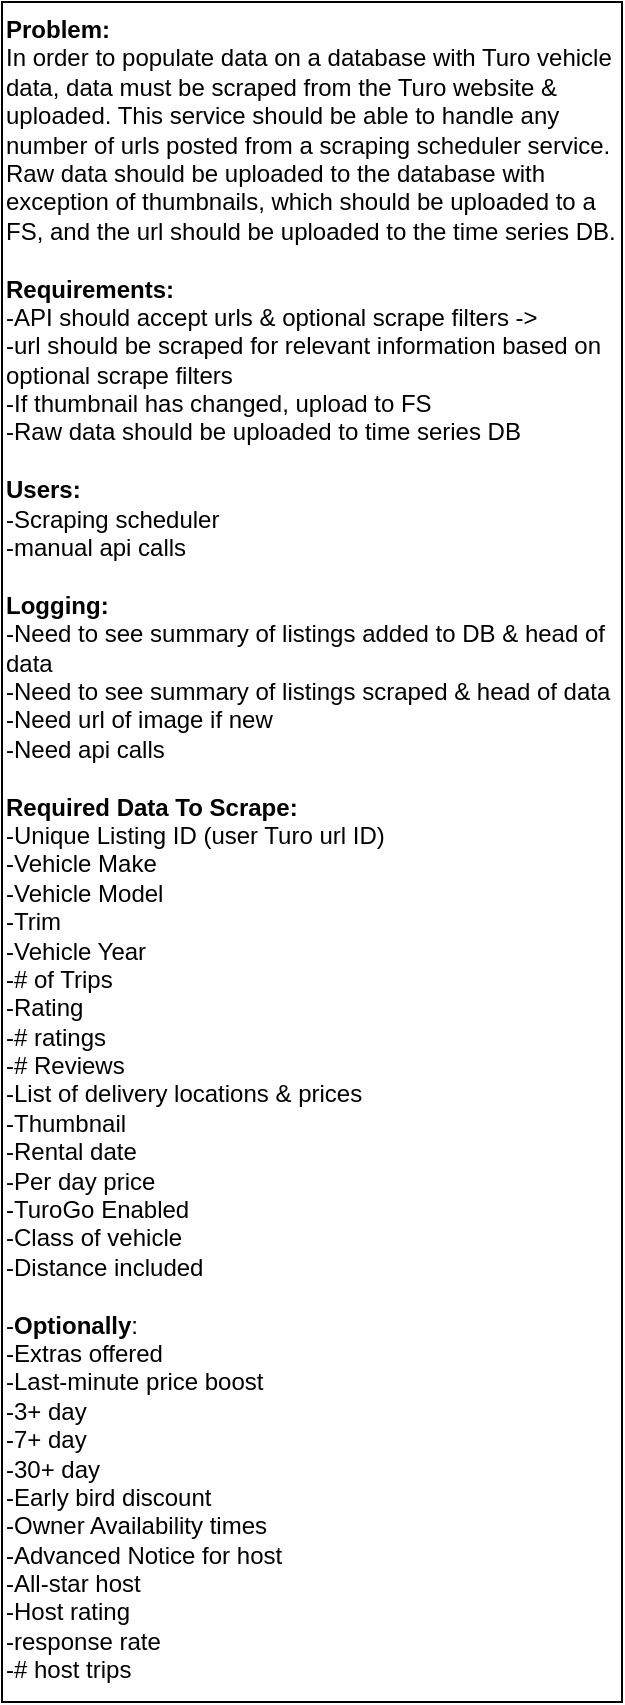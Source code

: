 <mxfile version="20.3.1" type="github" pages="6">
  <diagram id="caipq0Zi8jMYTzpVwic8" name="Problem">
    <mxGraphModel dx="865" dy="449" grid="1" gridSize="10" guides="1" tooltips="1" connect="1" arrows="1" fold="1" page="1" pageScale="1" pageWidth="850" pageHeight="1100" math="0" shadow="0">
      <root>
        <mxCell id="0" />
        <mxCell id="1" parent="0" />
        <mxCell id="sW1Mit5LW0IJ_BD4tYRS-1" value="&lt;b&gt;Problem:&lt;/b&gt;&lt;br&gt;In order to populate data on a database with Turo vehicle data, data must be scraped from the Turo website &amp;amp; uploaded. This service should be able to handle any number of urls posted from a scraping scheduler service. Raw data should be uploaded to the database with exception of thumbnails, which should be uploaded to a FS, and the url should be uploaded to the time series DB.&lt;br&gt;&lt;br&gt;&lt;b&gt;Requirements:&lt;br&gt;&lt;/b&gt;-API should accept urls &amp;amp; optional scrape filters -&amp;gt;&amp;nbsp;&lt;br&gt;-url should be scraped for relevant information based on optional scrape filters&lt;br&gt;-If thumbnail has changed, upload to FS&lt;br&gt;-Raw data should be uploaded to time series DB&lt;br&gt;&lt;br&gt;&lt;b&gt;Users:&lt;br&gt;&lt;/b&gt;-Scraping scheduler&lt;br&gt;-manual api calls&lt;br&gt;&lt;br&gt;&lt;b&gt;Logging:&lt;br&gt;&lt;/b&gt;-Need to see summary of listings added to DB &amp;amp; head of data&lt;br&gt;-Need to see summary of listings scraped &amp;amp; head of data&lt;br&gt;-Need url of image if new&lt;br&gt;-Need api calls&lt;br&gt;&lt;br&gt;&lt;b&gt;Required Data To Scrape:&lt;/b&gt;&lt;br&gt;-Unique Listing ID (user Turo url ID)&lt;br&gt;-Vehicle Make&lt;br&gt;-Vehicle Model&lt;br&gt;-Trim&lt;br&gt;-Vehicle Year&lt;br&gt;-# of Trips&lt;br&gt;-Rating&lt;br&gt;-# ratings&lt;br&gt;-# Reviews&lt;br&gt;-List of delivery locations &amp;amp; prices&lt;br&gt;-Thumbnail&lt;br&gt;-Rental date&lt;br&gt;-Per day price&lt;br&gt;-TuroGo Enabled&lt;br&gt;-Class of vehicle&lt;br&gt;-Distance included&lt;br&gt;&lt;br&gt;-&lt;b&gt;Optionally&lt;/b&gt;:&lt;br&gt;-Extras offered&lt;br&gt;-Last-minute price boost&lt;br&gt;-3+ day&lt;br&gt;-7+ day&lt;br&gt;-30+ day&lt;br&gt;-Early bird discount&lt;br&gt;&lt;div&gt;-Owner Availability times&lt;/div&gt;&lt;div&gt;-Advanced Notice for host&lt;/div&gt;&lt;div&gt;-All-star host&lt;/div&gt;&lt;div&gt;-Host rating&lt;/div&gt;&lt;div&gt;-response rate&lt;/div&gt;&lt;div&gt;-# host trips&lt;/div&gt;" style="rounded=0;whiteSpace=wrap;html=1;align=left;verticalAlign=top;" vertex="1" parent="1">
          <mxGeometry x="40" y="30" width="310" height="850" as="geometry" />
        </mxCell>
      </root>
    </mxGraphModel>
  </diagram>
  <diagram id="0qn9n6EWcN4d0jXP8-5p" name="Use Case Diagram">
    <mxGraphModel dx="1038" dy="539" grid="1" gridSize="10" guides="1" tooltips="1" connect="1" arrows="1" fold="1" page="1" pageScale="1" pageWidth="850" pageHeight="1100" math="0" shadow="0">
      <root>
        <mxCell id="0" />
        <mxCell id="1" parent="0" />
        <mxCell id="zse7T27fTIH4ahiTM5nG-1" value="&lt;b&gt;Scraping&lt;br&gt;Scheduler&lt;br&gt;&lt;/b&gt;" style="shape=umlActor;verticalLabelPosition=bottom;verticalAlign=top;html=1;outlineConnect=0;" vertex="1" parent="1">
          <mxGeometry x="70" y="120" width="30" height="60" as="geometry" />
        </mxCell>
        <mxCell id="zse7T27fTIH4ahiTM5nG-3" value="&lt;b&gt;Admin&lt;br&gt;&lt;/b&gt;" style="shape=umlActor;verticalLabelPosition=bottom;verticalAlign=top;html=1;outlineConnect=0;" vertex="1" parent="1">
          <mxGeometry x="70" y="340" width="30" height="60" as="geometry" />
        </mxCell>
        <mxCell id="zse7T27fTIH4ahiTM5nG-4" value="Scrape required data" style="ellipse;whiteSpace=wrap;html=1;" vertex="1" parent="1">
          <mxGeometry x="250" y="40" width="110" height="70" as="geometry" />
        </mxCell>
        <mxCell id="zse7T27fTIH4ahiTM5nG-5" value="Scrape optional data" style="ellipse;whiteSpace=wrap;html=1;" vertex="1" parent="1">
          <mxGeometry x="250" y="130" width="110" height="70" as="geometry" />
        </mxCell>
        <mxCell id="zse7T27fTIH4ahiTM5nG-6" value="" style="endArrow=classic;html=1;rounded=0;" edge="1" parent="1" target="zse7T27fTIH4ahiTM5nG-4">
          <mxGeometry width="50" height="50" relative="1" as="geometry">
            <mxPoint x="120" y="150" as="sourcePoint" />
            <mxPoint x="320" y="120" as="targetPoint" />
          </mxGeometry>
        </mxCell>
        <mxCell id="zse7T27fTIH4ahiTM5nG-7" value="" style="endArrow=classic;html=1;rounded=0;entryX=0;entryY=0.5;entryDx=0;entryDy=0;" edge="1" parent="1" target="zse7T27fTIH4ahiTM5nG-5">
          <mxGeometry width="50" height="50" relative="1" as="geometry">
            <mxPoint x="130" y="160" as="sourcePoint" />
            <mxPoint x="268.613" y="103.805" as="targetPoint" />
          </mxGeometry>
        </mxCell>
        <mxCell id="zse7T27fTIH4ahiTM5nG-8" value="View Items added to DB" style="ellipse;whiteSpace=wrap;html=1;" vertex="1" parent="1">
          <mxGeometry x="250" y="220" width="110" height="77" as="geometry" />
        </mxCell>
        <mxCell id="m0AArXn-tRAfNud7FIpE-1" value="View Items&lt;br&gt;scraped" style="ellipse;whiteSpace=wrap;html=1;" vertex="1" parent="1">
          <mxGeometry x="250" y="310" width="110" height="77" as="geometry" />
        </mxCell>
        <mxCell id="2TvVeAhI7jEPd0MKH2li-1" value="View new &lt;br&gt;thumbnail url" style="ellipse;whiteSpace=wrap;html=1;" vertex="1" parent="1">
          <mxGeometry x="250" y="400" width="110" height="77" as="geometry" />
        </mxCell>
        <mxCell id="wSbw9-VT_Lb8DX0gDGvC-1" value="View API Calls" style="ellipse;whiteSpace=wrap;html=1;" vertex="1" parent="1">
          <mxGeometry x="250" y="490" width="110" height="77" as="geometry" />
        </mxCell>
        <mxCell id="BIC-_8Cp9dVTEz8O6u69-1" value="" style="endArrow=classic;html=1;rounded=0;entryX=0;entryY=1;entryDx=0;entryDy=0;" edge="1" parent="1" target="zse7T27fTIH4ahiTM5nG-4">
          <mxGeometry width="50" height="50" relative="1" as="geometry">
            <mxPoint x="110" y="320" as="sourcePoint" />
            <mxPoint x="260" y="175" as="targetPoint" />
          </mxGeometry>
        </mxCell>
        <mxCell id="BIC-_8Cp9dVTEz8O6u69-2" value="" style="endArrow=classic;html=1;rounded=0;entryX=0;entryY=1;entryDx=0;entryDy=0;" edge="1" parent="1" target="zse7T27fTIH4ahiTM5nG-5">
          <mxGeometry width="50" height="50" relative="1" as="geometry">
            <mxPoint x="120" y="330" as="sourcePoint" />
            <mxPoint x="276.109" y="109.749" as="targetPoint" />
          </mxGeometry>
        </mxCell>
        <mxCell id="BIC-_8Cp9dVTEz8O6u69-3" value="" style="endArrow=classic;html=1;rounded=0;" edge="1" parent="1" target="zse7T27fTIH4ahiTM5nG-8">
          <mxGeometry width="50" height="50" relative="1" as="geometry">
            <mxPoint x="130" y="340" as="sourcePoint" />
            <mxPoint x="276.109" y="199.749" as="targetPoint" />
          </mxGeometry>
        </mxCell>
        <mxCell id="BIC-_8Cp9dVTEz8O6u69-4" value="" style="endArrow=classic;html=1;rounded=0;entryX=0;entryY=0.5;entryDx=0;entryDy=0;" edge="1" parent="1" target="m0AArXn-tRAfNud7FIpE-1">
          <mxGeometry width="50" height="50" relative="1" as="geometry">
            <mxPoint x="130" y="360" as="sourcePoint" />
            <mxPoint x="269.122" y="289.735" as="targetPoint" />
          </mxGeometry>
        </mxCell>
        <mxCell id="BIC-_8Cp9dVTEz8O6u69-5" value="" style="endArrow=classic;html=1;rounded=0;entryX=0;entryY=0.5;entryDx=0;entryDy=0;" edge="1" parent="1" target="2TvVeAhI7jEPd0MKH2li-1">
          <mxGeometry width="50" height="50" relative="1" as="geometry">
            <mxPoint x="130" y="380" as="sourcePoint" />
            <mxPoint x="260" y="358.5" as="targetPoint" />
          </mxGeometry>
        </mxCell>
        <mxCell id="BIC-_8Cp9dVTEz8O6u69-6" value="" style="endArrow=classic;html=1;rounded=0;entryX=0;entryY=0;entryDx=0;entryDy=0;" edge="1" parent="1" target="wSbw9-VT_Lb8DX0gDGvC-1">
          <mxGeometry width="50" height="50" relative="1" as="geometry">
            <mxPoint x="120" y="400" as="sourcePoint" />
            <mxPoint x="260" y="448.5" as="targetPoint" />
          </mxGeometry>
        </mxCell>
      </root>
    </mxGraphModel>
  </diagram>
  <diagram id="b9QRMDCg_2D02ucUDwC-" name="Activity Diagram (If Applicable)">
    <mxGraphModel dx="903" dy="469" grid="1" gridSize="10" guides="1" tooltips="1" connect="1" arrows="1" fold="1" page="1" pageScale="1" pageWidth="850" pageHeight="1100" math="0" shadow="0">
      <root>
        <mxCell id="0" />
        <mxCell id="1" parent="0" />
        <mxCell id="VPsrGsyR2HTx51GlbL5T-3" value="" style="edgeStyle=orthogonalEdgeStyle;rounded=0;orthogonalLoop=1;jettySize=auto;html=1;fontSize=10;" edge="1" parent="1" source="VPsrGsyR2HTx51GlbL5T-1" target="VPsrGsyR2HTx51GlbL5T-2">
          <mxGeometry relative="1" as="geometry" />
        </mxCell>
        <mxCell id="VPsrGsyR2HTx51GlbL5T-1" value="Start" style="ellipse;whiteSpace=wrap;html=1;aspect=fixed;fontSize=10;" vertex="1" parent="1">
          <mxGeometry x="140" y="40" width="50" height="50" as="geometry" />
        </mxCell>
        <mxCell id="VPsrGsyR2HTx51GlbL5T-9" value="" style="edgeStyle=orthogonalEdgeStyle;rounded=0;orthogonalLoop=1;jettySize=auto;html=1;fontSize=10;" edge="1" parent="1" source="VPsrGsyR2HTx51GlbL5T-2" target="VPsrGsyR2HTx51GlbL5T-6">
          <mxGeometry relative="1" as="geometry" />
        </mxCell>
        <mxCell id="VPsrGsyR2HTx51GlbL5T-2" value="Schedular calls API with list of urls" style="rounded=1;whiteSpace=wrap;html=1;fontSize=10;" vertex="1" parent="1">
          <mxGeometry x="105" y="130" width="120" height="40" as="geometry" />
        </mxCell>
        <mxCell id="VPsrGsyR2HTx51GlbL5T-39" style="edgeStyle=orthogonalEdgeStyle;rounded=0;orthogonalLoop=1;jettySize=auto;html=1;exitX=0.5;exitY=1;exitDx=0;exitDy=0;entryX=0.5;entryY=0;entryDx=0;entryDy=0;fontSize=10;" edge="1" parent="1" source="VPsrGsyR2HTx51GlbL5T-5" target="VPsrGsyR2HTx51GlbL5T-37">
          <mxGeometry relative="1" as="geometry" />
        </mxCell>
        <mxCell id="VPsrGsyR2HTx51GlbL5T-5" value="Generate scrape objects with filters &amp;amp; add to queue" style="rounded=1;whiteSpace=wrap;html=1;fontSize=10;" vertex="1" parent="1">
          <mxGeometry x="105" y="270" width="120" height="40" as="geometry" />
        </mxCell>
        <mxCell id="VPsrGsyR2HTx51GlbL5T-8" style="edgeStyle=orthogonalEdgeStyle;rounded=0;orthogonalLoop=1;jettySize=auto;html=1;exitX=1;exitY=0.5;exitDx=0;exitDy=0;fontSize=10;" edge="1" parent="1" source="VPsrGsyR2HTx51GlbL5T-6">
          <mxGeometry relative="1" as="geometry">
            <mxPoint x="235" y="220" as="targetPoint" />
          </mxGeometry>
        </mxCell>
        <mxCell id="VPsrGsyR2HTx51GlbL5T-18" value="&lt;b&gt;N&lt;/b&gt;" style="edgeLabel;html=1;align=center;verticalAlign=middle;resizable=0;points=[];fontSize=10;" vertex="1" connectable="0" parent="VPsrGsyR2HTx51GlbL5T-8">
          <mxGeometry x="-0.792" y="-1" relative="1" as="geometry">
            <mxPoint x="-5" y="-11" as="offset" />
          </mxGeometry>
        </mxCell>
        <mxCell id="VPsrGsyR2HTx51GlbL5T-17" style="edgeStyle=orthogonalEdgeStyle;rounded=0;orthogonalLoop=1;jettySize=auto;html=1;entryX=0.5;entryY=0;entryDx=0;entryDy=0;fontSize=10;" edge="1" parent="1" source="VPsrGsyR2HTx51GlbL5T-6" target="VPsrGsyR2HTx51GlbL5T-5">
          <mxGeometry relative="1" as="geometry" />
        </mxCell>
        <mxCell id="VPsrGsyR2HTx51GlbL5T-19" value="&lt;b&gt;Y&lt;/b&gt;" style="edgeLabel;html=1;align=center;verticalAlign=middle;resizable=0;points=[];fontSize=10;" vertex="1" connectable="0" parent="VPsrGsyR2HTx51GlbL5T-17">
          <mxGeometry x="-0.728" y="1" relative="1" as="geometry">
            <mxPoint x="9" y="-7" as="offset" />
          </mxGeometry>
        </mxCell>
        <mxCell id="VPsrGsyR2HTx51GlbL5T-6" value="Valid&lt;br&gt;Request" style="rhombus;whiteSpace=wrap;html=1;fontSize=10;" vertex="1" parent="1">
          <mxGeometry x="135" y="190" width="60" height="60" as="geometry" />
        </mxCell>
        <mxCell id="VPsrGsyR2HTx51GlbL5T-15" style="edgeStyle=orthogonalEdgeStyle;rounded=0;orthogonalLoop=1;jettySize=auto;html=1;entryX=0.5;entryY=0;entryDx=0;entryDy=0;fontSize=10;exitX=1;exitY=0.5;exitDx=0;exitDy=0;" edge="1" parent="1" source="VPsrGsyR2HTx51GlbL5T-7" target="VPsrGsyR2HTx51GlbL5T-14">
          <mxGeometry relative="1" as="geometry">
            <Array as="points">
              <mxPoint x="575" y="220" />
            </Array>
          </mxGeometry>
        </mxCell>
        <mxCell id="VPsrGsyR2HTx51GlbL5T-7" value="Return Error to client" style="rounded=1;whiteSpace=wrap;html=1;fontSize=10;" vertex="1" parent="1">
          <mxGeometry x="400" y="200" width="120" height="40" as="geometry" />
        </mxCell>
        <mxCell id="VPsrGsyR2HTx51GlbL5T-10" value="End" style="ellipse;whiteSpace=wrap;html=1;aspect=fixed;fontSize=10;" vertex="1" parent="1">
          <mxGeometry x="550" y="1190" width="50" height="50" as="geometry" />
        </mxCell>
        <mxCell id="VPsrGsyR2HTx51GlbL5T-16" style="edgeStyle=orthogonalEdgeStyle;rounded=0;orthogonalLoop=1;jettySize=auto;html=1;entryX=0.5;entryY=0;entryDx=0;entryDy=0;fontSize=10;" edge="1" parent="1" source="VPsrGsyR2HTx51GlbL5T-14" target="VPsrGsyR2HTx51GlbL5T-10">
          <mxGeometry relative="1" as="geometry" />
        </mxCell>
        <mxCell id="VPsrGsyR2HTx51GlbL5T-14" value="" style="rhombus;whiteSpace=wrap;html=1;fontSize=10;" vertex="1" parent="1">
          <mxGeometry x="545" y="1080" width="60" height="60" as="geometry" />
        </mxCell>
        <mxCell id="VPsrGsyR2HTx51GlbL5T-26" style="edgeStyle=orthogonalEdgeStyle;rounded=0;orthogonalLoop=1;jettySize=auto;html=1;fontSize=10;" edge="1" parent="1" source="VPsrGsyR2HTx51GlbL5T-24" target="VPsrGsyR2HTx51GlbL5T-14">
          <mxGeometry relative="1" as="geometry" />
        </mxCell>
        <mxCell id="VPsrGsyR2HTx51GlbL5T-27" value="&lt;b&gt;N&lt;/b&gt;" style="edgeLabel;html=1;align=center;verticalAlign=middle;resizable=0;points=[];fontSize=10;" vertex="1" connectable="0" parent="VPsrGsyR2HTx51GlbL5T-26">
          <mxGeometry x="-0.719" y="-1" relative="1" as="geometry">
            <mxPoint x="-143" y="-11" as="offset" />
          </mxGeometry>
        </mxCell>
        <mxCell id="VPsrGsyR2HTx51GlbL5T-31" value="" style="edgeStyle=orthogonalEdgeStyle;rounded=0;orthogonalLoop=1;jettySize=auto;html=1;fontSize=10;" edge="1" parent="1" source="VPsrGsyR2HTx51GlbL5T-24" target="VPsrGsyR2HTx51GlbL5T-28">
          <mxGeometry relative="1" as="geometry" />
        </mxCell>
        <mxCell id="VPsrGsyR2HTx51GlbL5T-33" value="&lt;b&gt;Y&lt;/b&gt;" style="edgeLabel;html=1;align=center;verticalAlign=middle;resizable=0;points=[];fontSize=10;" vertex="1" connectable="0" parent="VPsrGsyR2HTx51GlbL5T-31">
          <mxGeometry x="0.462" relative="1" as="geometry">
            <mxPoint x="10" y="-4" as="offset" />
          </mxGeometry>
        </mxCell>
        <mxCell id="VPsrGsyR2HTx51GlbL5T-24" value="Queue" style="rhombus;whiteSpace=wrap;html=1;fontSize=10;" vertex="1" parent="1">
          <mxGeometry x="135" y="410" width="60" height="60" as="geometry" />
        </mxCell>
        <mxCell id="VPsrGsyR2HTx51GlbL5T-49" value="" style="edgeStyle=orthogonalEdgeStyle;rounded=0;orthogonalLoop=1;jettySize=auto;html=1;fontSize=8;" edge="1" parent="1" source="VPsrGsyR2HTx51GlbL5T-28" target="VPsrGsyR2HTx51GlbL5T-32">
          <mxGeometry relative="1" as="geometry" />
        </mxCell>
        <mxCell id="VPsrGsyR2HTx51GlbL5T-28" value="Pop from head" style="rounded=1;whiteSpace=wrap;html=1;fontSize=10;" vertex="1" parent="1">
          <mxGeometry x="105" y="490" width="120" height="40" as="geometry" />
        </mxCell>
        <mxCell id="VPsrGsyR2HTx51GlbL5T-51" value="" style="edgeStyle=orthogonalEdgeStyle;rounded=0;orthogonalLoop=1;jettySize=auto;html=1;fontSize=8;" edge="1" parent="1" source="VPsrGsyR2HTx51GlbL5T-32" target="VPsrGsyR2HTx51GlbL5T-50">
          <mxGeometry relative="1" as="geometry" />
        </mxCell>
        <mxCell id="VPsrGsyR2HTx51GlbL5T-32" value="Scrape data" style="rounded=1;whiteSpace=wrap;html=1;fontSize=10;" vertex="1" parent="1">
          <mxGeometry x="105" y="550" width="120" height="40" as="geometry" />
        </mxCell>
        <mxCell id="VPsrGsyR2HTx51GlbL5T-38" value="" style="edgeStyle=orthogonalEdgeStyle;rounded=0;orthogonalLoop=1;jettySize=auto;html=1;fontSize=10;" edge="1" parent="1" source="VPsrGsyR2HTx51GlbL5T-37">
          <mxGeometry relative="1" as="geometry">
            <mxPoint x="165" y="410" as="targetPoint" />
          </mxGeometry>
        </mxCell>
        <mxCell id="VPsrGsyR2HTx51GlbL5T-40" value="&lt;b&gt;Y&lt;/b&gt;" style="edgeLabel;html=1;align=center;verticalAlign=middle;resizable=0;points=[];fontSize=8;" vertex="1" connectable="0" parent="VPsrGsyR2HTx51GlbL5T-38">
          <mxGeometry x="0.45" relative="1" as="geometry">
            <mxPoint x="10" y="-3" as="offset" />
          </mxGeometry>
        </mxCell>
        <mxCell id="VPsrGsyR2HTx51GlbL5T-44" style="edgeStyle=orthogonalEdgeStyle;rounded=0;orthogonalLoop=1;jettySize=auto;html=1;entryX=0;entryY=0.5;entryDx=0;entryDy=0;fontSize=8;" edge="1" parent="1" source="VPsrGsyR2HTx51GlbL5T-37" target="VPsrGsyR2HTx51GlbL5T-43">
          <mxGeometry relative="1" as="geometry" />
        </mxCell>
        <mxCell id="VPsrGsyR2HTx51GlbL5T-46" value="&lt;b&gt;N&lt;/b&gt;" style="edgeLabel;html=1;align=center;verticalAlign=middle;resizable=0;points=[];fontSize=8;" vertex="1" connectable="0" parent="VPsrGsyR2HTx51GlbL5T-44">
          <mxGeometry x="-0.689" y="1" relative="1" as="geometry">
            <mxPoint x="-6" y="-9" as="offset" />
          </mxGeometry>
        </mxCell>
        <mxCell id="VPsrGsyR2HTx51GlbL5T-37" value="&lt;font style=&quot;font-size: 8px;&quot;&gt;valid scrape&lt;br&gt;obj&lt;/font&gt;" style="rhombus;whiteSpace=wrap;html=1;fontSize=10;" vertex="1" parent="1">
          <mxGeometry x="135" y="330" width="60" height="60" as="geometry" />
        </mxCell>
        <mxCell id="VPsrGsyR2HTx51GlbL5T-42" style="edgeStyle=orthogonalEdgeStyle;rounded=0;orthogonalLoop=1;jettySize=auto;html=1;fontSize=8;" edge="1" parent="1" source="VPsrGsyR2HTx51GlbL5T-41" target="VPsrGsyR2HTx51GlbL5T-7">
          <mxGeometry relative="1" as="geometry" />
        </mxCell>
        <mxCell id="VPsrGsyR2HTx51GlbL5T-41" value="Log error" style="rounded=1;whiteSpace=wrap;html=1;fontSize=10;" vertex="1" parent="1">
          <mxGeometry x="235" y="200" width="120" height="40" as="geometry" />
        </mxCell>
        <mxCell id="VPsrGsyR2HTx51GlbL5T-45" style="edgeStyle=orthogonalEdgeStyle;rounded=0;orthogonalLoop=1;jettySize=auto;html=1;fontSize=8;entryX=0.5;entryY=0;entryDx=0;entryDy=0;" edge="1" parent="1" source="VPsrGsyR2HTx51GlbL5T-43" target="VPsrGsyR2HTx51GlbL5T-14">
          <mxGeometry relative="1" as="geometry">
            <mxPoint x="375" y="500.0" as="targetPoint" />
          </mxGeometry>
        </mxCell>
        <mxCell id="VPsrGsyR2HTx51GlbL5T-43" value="Log Constructor Error" style="rounded=1;whiteSpace=wrap;html=1;fontSize=10;" vertex="1" parent="1">
          <mxGeometry x="235" y="340" width="120" height="40" as="geometry" />
        </mxCell>
        <mxCell id="VPsrGsyR2HTx51GlbL5T-47" value="For each &lt;br&gt;scrape object" style="text;html=1;align=center;verticalAlign=middle;resizable=0;points=[];autosize=1;strokeColor=none;fillColor=none;fontSize=8;" vertex="1" parent="1">
          <mxGeometry x="80" y="320" width="70" height="30" as="geometry" />
        </mxCell>
        <mxCell id="VPsrGsyR2HTx51GlbL5T-53" style="edgeStyle=orthogonalEdgeStyle;rounded=0;orthogonalLoop=1;jettySize=auto;html=1;entryX=0;entryY=0.5;entryDx=0;entryDy=0;fontSize=8;" edge="1" parent="1" source="VPsrGsyR2HTx51GlbL5T-50" target="VPsrGsyR2HTx51GlbL5T-52">
          <mxGeometry relative="1" as="geometry" />
        </mxCell>
        <mxCell id="VPsrGsyR2HTx51GlbL5T-55" value="&lt;b&gt;Y&lt;/b&gt;" style="edgeLabel;html=1;align=center;verticalAlign=middle;resizable=0;points=[];fontSize=8;" vertex="1" connectable="0" parent="VPsrGsyR2HTx51GlbL5T-53">
          <mxGeometry x="-0.831" relative="1" as="geometry">
            <mxPoint x="-3" y="-10" as="offset" />
          </mxGeometry>
        </mxCell>
        <mxCell id="VPsrGsyR2HTx51GlbL5T-58" value="" style="edgeStyle=orthogonalEdgeStyle;rounded=0;orthogonalLoop=1;jettySize=auto;html=1;fontSize=8;entryX=0.5;entryY=0;entryDx=0;entryDy=0;" edge="1" parent="1" source="VPsrGsyR2HTx51GlbL5T-50" target="6ZcRiLIBuCxSSxzIiGLU-4">
          <mxGeometry relative="1" as="geometry">
            <mxPoint x="165.0" y="700" as="targetPoint" />
          </mxGeometry>
        </mxCell>
        <mxCell id="VPsrGsyR2HTx51GlbL5T-59" value="&lt;b&gt;N&lt;/b&gt;" style="edgeLabel;html=1;align=center;verticalAlign=middle;resizable=0;points=[];fontSize=8;" vertex="1" connectable="0" parent="VPsrGsyR2HTx51GlbL5T-58">
          <mxGeometry x="-0.916" relative="1" as="geometry">
            <mxPoint x="10" y="-3" as="offset" />
          </mxGeometry>
        </mxCell>
        <mxCell id="VPsrGsyR2HTx51GlbL5T-50" value="Scrape&lt;br&gt;Error" style="rhombus;whiteSpace=wrap;html=1;fontSize=10;" vertex="1" parent="1">
          <mxGeometry x="135" y="620" width="60" height="60" as="geometry" />
        </mxCell>
        <mxCell id="VPsrGsyR2HTx51GlbL5T-54" style="edgeStyle=orthogonalEdgeStyle;rounded=0;orthogonalLoop=1;jettySize=auto;html=1;fontSize=8;" edge="1" parent="1" source="VPsrGsyR2HTx51GlbL5T-52" target="VPsrGsyR2HTx51GlbL5T-14">
          <mxGeometry relative="1" as="geometry" />
        </mxCell>
        <mxCell id="VPsrGsyR2HTx51GlbL5T-52" value="Log Error" style="rounded=1;whiteSpace=wrap;html=1;fontSize=10;" vertex="1" parent="1">
          <mxGeometry x="235" y="630" width="120" height="40" as="geometry" />
        </mxCell>
        <mxCell id="VPsrGsyR2HTx51GlbL5T-62" style="edgeStyle=orthogonalEdgeStyle;rounded=0;orthogonalLoop=1;jettySize=auto;html=1;entryX=0;entryY=0.5;entryDx=0;entryDy=0;fontSize=8;" edge="1" parent="1" source="VPsrGsyR2HTx51GlbL5T-60" target="VPsrGsyR2HTx51GlbL5T-61">
          <mxGeometry relative="1" as="geometry" />
        </mxCell>
        <mxCell id="VPsrGsyR2HTx51GlbL5T-65" value="&lt;b&gt;Y&lt;/b&gt;" style="edgeLabel;html=1;align=center;verticalAlign=middle;resizable=0;points=[];fontSize=8;" vertex="1" connectable="0" parent="VPsrGsyR2HTx51GlbL5T-62">
          <mxGeometry x="-0.661" relative="1" as="geometry">
            <mxPoint x="-8" y="-10" as="offset" />
          </mxGeometry>
        </mxCell>
        <mxCell id="VPsrGsyR2HTx51GlbL5T-68" value="" style="edgeStyle=orthogonalEdgeStyle;rounded=0;orthogonalLoop=1;jettySize=auto;html=1;fontSize=8;" edge="1" parent="1" source="VPsrGsyR2HTx51GlbL5T-60" target="VPsrGsyR2HTx51GlbL5T-66">
          <mxGeometry relative="1" as="geometry" />
        </mxCell>
        <mxCell id="VPsrGsyR2HTx51GlbL5T-69" value="&lt;b&gt;N&lt;/b&gt;" style="edgeLabel;html=1;align=center;verticalAlign=middle;resizable=0;points=[];fontSize=8;" vertex="1" connectable="0" parent="VPsrGsyR2HTx51GlbL5T-68">
          <mxGeometry x="0.232" y="-1" relative="1" as="geometry">
            <mxPoint x="9" y="-3" as="offset" />
          </mxGeometry>
        </mxCell>
        <mxCell id="VPsrGsyR2HTx51GlbL5T-60" value="Thumnail&lt;br&gt;error" style="rhombus;whiteSpace=wrap;html=1;fontSize=10;" vertex="1" parent="1">
          <mxGeometry x="250" y="770" width="60" height="60" as="geometry" />
        </mxCell>
        <mxCell id="VPsrGsyR2HTx51GlbL5T-64" value="" style="edgeStyle=orthogonalEdgeStyle;rounded=0;orthogonalLoop=1;jettySize=auto;html=1;fontSize=8;" edge="1" parent="1" source="VPsrGsyR2HTx51GlbL5T-61" target="VPsrGsyR2HTx51GlbL5T-63">
          <mxGeometry relative="1" as="geometry" />
        </mxCell>
        <mxCell id="VPsrGsyR2HTx51GlbL5T-61" value="Log Error" style="rounded=1;whiteSpace=wrap;html=1;fontSize=10;" vertex="1" parent="1">
          <mxGeometry x="360" y="780" width="120" height="40" as="geometry" />
        </mxCell>
        <mxCell id="VPsrGsyR2HTx51GlbL5T-67" value="" style="edgeStyle=orthogonalEdgeStyle;rounded=0;orthogonalLoop=1;jettySize=auto;html=1;fontSize=8;" edge="1" parent="1" source="VPsrGsyR2HTx51GlbL5T-63" target="VPsrGsyR2HTx51GlbL5T-66">
          <mxGeometry relative="1" as="geometry" />
        </mxCell>
        <mxCell id="VPsrGsyR2HTx51GlbL5T-63" value="Revert to previous thumbnail url" style="rounded=1;whiteSpace=wrap;html=1;fontSize=10;" vertex="1" parent="1">
          <mxGeometry x="360" y="850" width="120" height="40" as="geometry" />
        </mxCell>
        <mxCell id="VPsrGsyR2HTx51GlbL5T-71" value="" style="edgeStyle=orthogonalEdgeStyle;rounded=0;orthogonalLoop=1;jettySize=auto;html=1;fontSize=8;" edge="1" parent="1" source="VPsrGsyR2HTx51GlbL5T-66" target="VPsrGsyR2HTx51GlbL5T-70">
          <mxGeometry relative="1" as="geometry" />
        </mxCell>
        <mxCell id="VPsrGsyR2HTx51GlbL5T-66" value="update url in vehicle data object" style="rounded=1;whiteSpace=wrap;html=1;fontSize=10;" vertex="1" parent="1">
          <mxGeometry x="220" y="850" width="120" height="40" as="geometry" />
        </mxCell>
        <mxCell id="VPsrGsyR2HTx51GlbL5T-73" value="" style="edgeStyle=orthogonalEdgeStyle;rounded=0;orthogonalLoop=1;jettySize=auto;html=1;fontSize=8;" edge="1" parent="1" source="VPsrGsyR2HTx51GlbL5T-70" target="VPsrGsyR2HTx51GlbL5T-72">
          <mxGeometry relative="1" as="geometry" />
        </mxCell>
        <mxCell id="VPsrGsyR2HTx51GlbL5T-70" value="Upload vehicle data to DB" style="rounded=1;whiteSpace=wrap;html=1;fontSize=10;" vertex="1" parent="1">
          <mxGeometry x="220" y="910" width="120" height="40" as="geometry" />
        </mxCell>
        <mxCell id="VPsrGsyR2HTx51GlbL5T-76" style="edgeStyle=orthogonalEdgeStyle;rounded=0;orthogonalLoop=1;jettySize=auto;html=1;fontSize=8;" edge="1" parent="1" source="VPsrGsyR2HTx51GlbL5T-72" target="VPsrGsyR2HTx51GlbL5T-74">
          <mxGeometry relative="1" as="geometry" />
        </mxCell>
        <mxCell id="VPsrGsyR2HTx51GlbL5T-78" value="&lt;b&gt;Y&lt;/b&gt;" style="edgeLabel;html=1;align=center;verticalAlign=middle;resizable=0;points=[];fontSize=8;" vertex="1" connectable="0" parent="VPsrGsyR2HTx51GlbL5T-76">
          <mxGeometry x="-0.797" y="1" relative="1" as="geometry">
            <mxPoint x="-5" y="-9" as="offset" />
          </mxGeometry>
        </mxCell>
        <mxCell id="6ZcRiLIBuCxSSxzIiGLU-2" value="" style="edgeStyle=orthogonalEdgeStyle;rounded=0;orthogonalLoop=1;jettySize=auto;html=1;fontSize=8;" edge="1" parent="1" source="VPsrGsyR2HTx51GlbL5T-72" target="6ZcRiLIBuCxSSxzIiGLU-1">
          <mxGeometry relative="1" as="geometry" />
        </mxCell>
        <mxCell id="6ZcRiLIBuCxSSxzIiGLU-3" value="&lt;b&gt;N&lt;/b&gt;" style="edgeLabel;html=1;align=center;verticalAlign=middle;resizable=0;points=[];fontSize=8;" vertex="1" connectable="0" parent="6ZcRiLIBuCxSSxzIiGLU-2">
          <mxGeometry x="0.412" relative="1" as="geometry">
            <mxPoint x="10" y="-2" as="offset" />
          </mxGeometry>
        </mxCell>
        <mxCell id="VPsrGsyR2HTx51GlbL5T-72" value="DB Error" style="rhombus;whiteSpace=wrap;html=1;fontSize=10;" vertex="1" parent="1">
          <mxGeometry x="250" y="970" width="60" height="60" as="geometry" />
        </mxCell>
        <mxCell id="VPsrGsyR2HTx51GlbL5T-77" style="edgeStyle=orthogonalEdgeStyle;rounded=0;orthogonalLoop=1;jettySize=auto;html=1;entryX=0.5;entryY=0;entryDx=0;entryDy=0;fontSize=8;" edge="1" parent="1" source="VPsrGsyR2HTx51GlbL5T-74" target="VPsrGsyR2HTx51GlbL5T-14">
          <mxGeometry relative="1" as="geometry" />
        </mxCell>
        <mxCell id="VPsrGsyR2HTx51GlbL5T-74" value="Log Error" style="rounded=1;whiteSpace=wrap;html=1;fontSize=10;" vertex="1" parent="1">
          <mxGeometry x="360" y="980" width="120" height="41" as="geometry" />
        </mxCell>
        <mxCell id="6ZcRiLIBuCxSSxzIiGLU-12" style="edgeStyle=orthogonalEdgeStyle;rounded=0;orthogonalLoop=1;jettySize=auto;html=1;fontSize=8;entryX=0;entryY=0.5;entryDx=0;entryDy=0;" edge="1" parent="1" source="6ZcRiLIBuCxSSxzIiGLU-1" target="6ZcRiLIBuCxSSxzIiGLU-4">
          <mxGeometry relative="1" as="geometry">
            <mxPoint x="50.0" y="790" as="targetPoint" />
          </mxGeometry>
        </mxCell>
        <mxCell id="6ZcRiLIBuCxSSxzIiGLU-1" value="Log uploaded data" style="rounded=1;whiteSpace=wrap;html=1;fontSize=10;" vertex="1" parent="1">
          <mxGeometry x="220" y="1050" width="120" height="41" as="geometry" />
        </mxCell>
        <mxCell id="6ZcRiLIBuCxSSxzIiGLU-6" value="" style="edgeStyle=orthogonalEdgeStyle;rounded=0;orthogonalLoop=1;jettySize=auto;html=1;fontSize=8;" edge="1" parent="1" source="6ZcRiLIBuCxSSxzIiGLU-4" target="6ZcRiLIBuCxSSxzIiGLU-5">
          <mxGeometry relative="1" as="geometry" />
        </mxCell>
        <mxCell id="6ZcRiLIBuCxSSxzIiGLU-7" value="&lt;b&gt;Y&lt;/b&gt;" style="edgeLabel;html=1;align=center;verticalAlign=middle;resizable=0;points=[];fontSize=8;" vertex="1" connectable="0" parent="6ZcRiLIBuCxSSxzIiGLU-6">
          <mxGeometry x="-0.827" y="1" relative="1" as="geometry">
            <mxPoint x="-4" y="-9" as="offset" />
          </mxGeometry>
        </mxCell>
        <mxCell id="6ZcRiLIBuCxSSxzIiGLU-9" style="edgeStyle=orthogonalEdgeStyle;rounded=0;orthogonalLoop=1;jettySize=auto;html=1;entryX=0;entryY=0.5;entryDx=0;entryDy=0;fontSize=8;" edge="1" parent="1" source="6ZcRiLIBuCxSSxzIiGLU-4" target="VPsrGsyR2HTx51GlbL5T-24">
          <mxGeometry relative="1" as="geometry">
            <Array as="points">
              <mxPoint x="165" y="770" />
              <mxPoint x="50" y="770" />
              <mxPoint x="50" y="440" />
            </Array>
          </mxGeometry>
        </mxCell>
        <mxCell id="6ZcRiLIBuCxSSxzIiGLU-11" value="&lt;b&gt;N&lt;/b&gt;" style="edgeLabel;html=1;align=center;verticalAlign=middle;resizable=0;points=[];fontSize=8;" vertex="1" connectable="0" parent="6ZcRiLIBuCxSSxzIiGLU-9">
          <mxGeometry x="-0.969" relative="1" as="geometry">
            <mxPoint x="8" y="-8" as="offset" />
          </mxGeometry>
        </mxCell>
        <mxCell id="6ZcRiLIBuCxSSxzIiGLU-4" value="while&lt;br&gt;Vehicles" style="rhombus;whiteSpace=wrap;html=1;fontSize=10;" vertex="1" parent="1">
          <mxGeometry x="135" y="700" width="60" height="60" as="geometry" />
        </mxCell>
        <mxCell id="6ZcRiLIBuCxSSxzIiGLU-8" value="" style="edgeStyle=orthogonalEdgeStyle;rounded=0;orthogonalLoop=1;jettySize=auto;html=1;fontSize=8;" edge="1" parent="1" source="6ZcRiLIBuCxSSxzIiGLU-5">
          <mxGeometry relative="1" as="geometry">
            <mxPoint x="280" y="770" as="targetPoint" />
          </mxGeometry>
        </mxCell>
        <mxCell id="6ZcRiLIBuCxSSxzIiGLU-5" value="Handle Thumbnail" style="rounded=1;whiteSpace=wrap;html=1;fontSize=10;" vertex="1" parent="1">
          <mxGeometry x="220" y="710" width="120" height="40" as="geometry" />
        </mxCell>
      </root>
    </mxGraphModel>
  </diagram>
  <diagram id="RTJvNLbxPvpqfqzpSxGH" name="Collaboration Diagram">
    <mxGraphModel dx="1038" dy="539" grid="1" gridSize="10" guides="1" tooltips="1" connect="1" arrows="1" fold="1" page="1" pageScale="1" pageWidth="850" pageHeight="1100" math="0" shadow="0">
      <root>
        <mxCell id="0" />
        <mxCell id="1" parent="0" />
      </root>
    </mxGraphModel>
  </diagram>
  <diagram id="E3LjvizbVDPop4t1rhLU" name="Sequence Diagram">
    <mxGraphModel dx="1278" dy="539" grid="1" gridSize="10" guides="1" tooltips="1" connect="1" arrows="1" fold="1" page="1" pageScale="1" pageWidth="850" pageHeight="1100" math="0" shadow="0">
      <root>
        <mxCell id="0" />
        <mxCell id="1" parent="0" />
      </root>
    </mxGraphModel>
  </diagram>
  <diagram id="cH81ksLA5Dzl1n_XovKZ" name="Class Diagram">
    <mxGraphModel dx="1278" dy="539" grid="1" gridSize="10" guides="1" tooltips="1" connect="1" arrows="1" fold="1" page="1" pageScale="1" pageWidth="850" pageHeight="1100" math="0" shadow="0">
      <root>
        <mxCell id="0" />
        <mxCell id="1" parent="0" />
      </root>
    </mxGraphModel>
  </diagram>
</mxfile>
